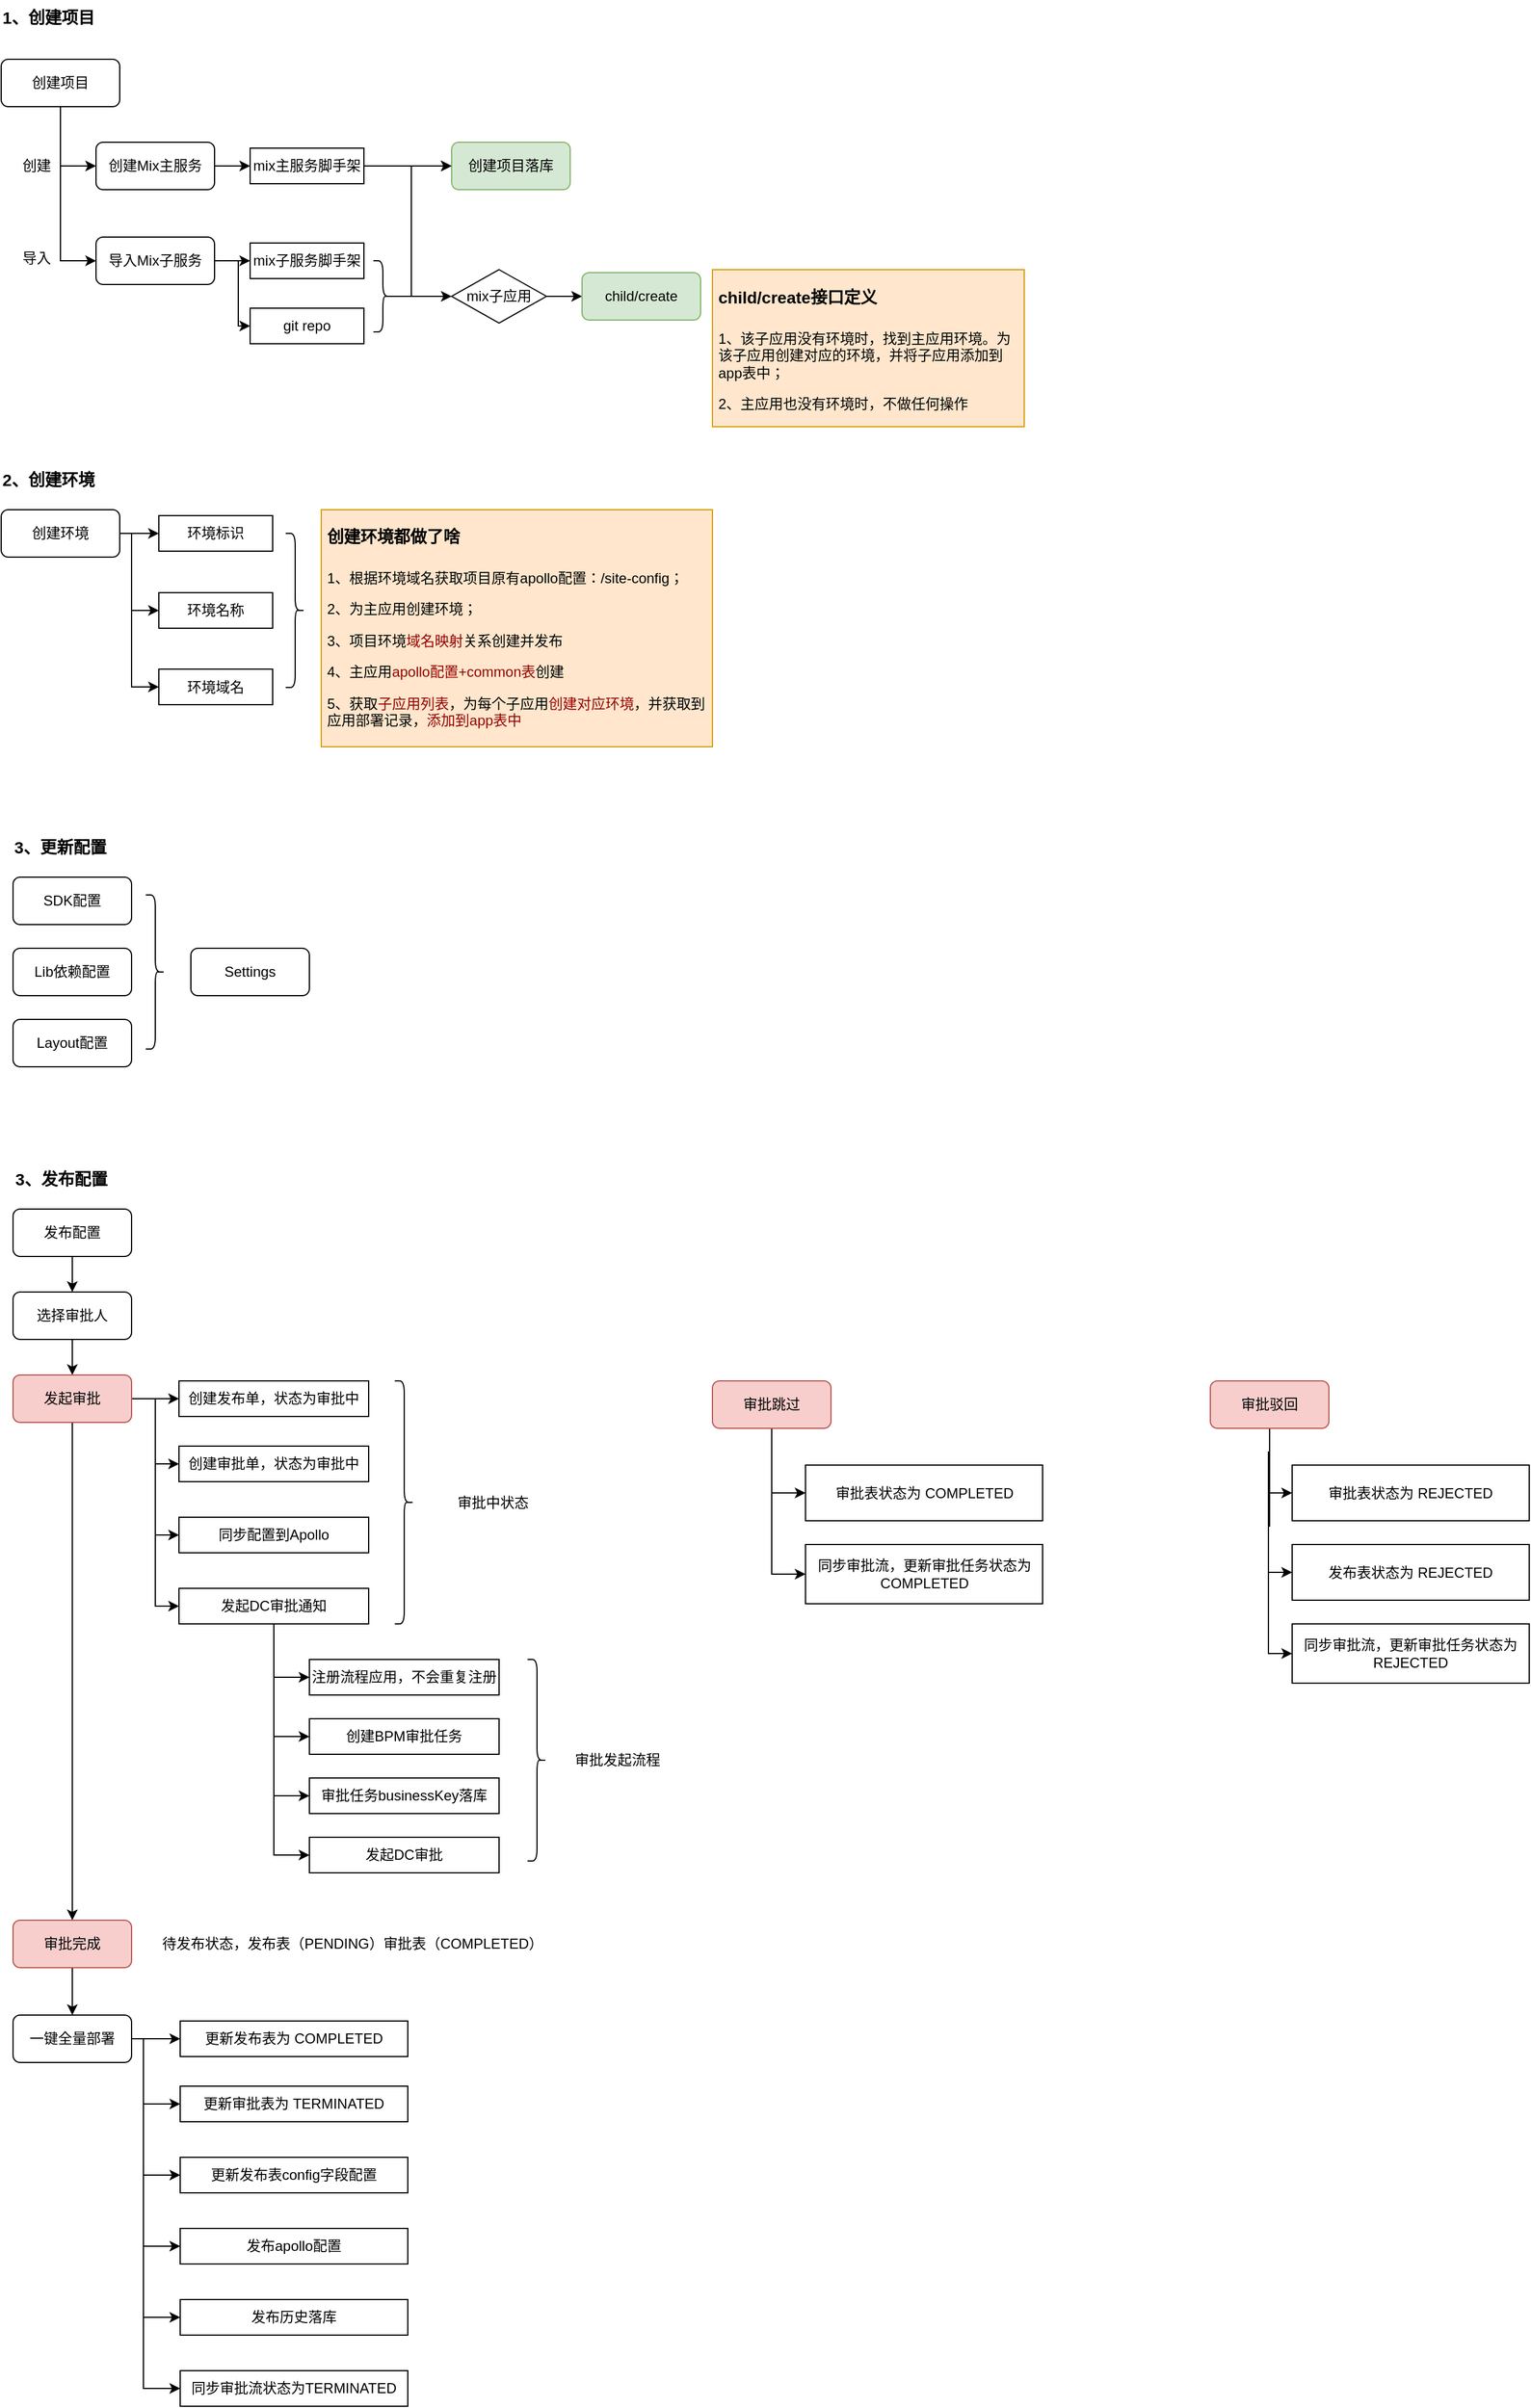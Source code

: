 <mxfile version="22.1.16" type="github">
  <diagram name="第 1 页" id="dlPJFF2X0IWA5hCCwlar">
    <mxGraphModel dx="1228" dy="834" grid="1" gridSize="10" guides="1" tooltips="1" connect="1" arrows="1" fold="1" page="1" pageScale="1" pageWidth="827" pageHeight="1169" math="0" shadow="0">
      <root>
        <mxCell id="0" />
        <mxCell id="1" parent="0" />
        <mxCell id="QY712nlO2Z2DFu7i5m6_-4" style="edgeStyle=orthogonalEdgeStyle;rounded=0;orthogonalLoop=1;jettySize=auto;html=1;exitX=0.5;exitY=1;exitDx=0;exitDy=0;entryX=0;entryY=0.5;entryDx=0;entryDy=0;" edge="1" parent="1" source="QY712nlO2Z2DFu7i5m6_-1" target="QY712nlO2Z2DFu7i5m6_-2">
          <mxGeometry relative="1" as="geometry" />
        </mxCell>
        <mxCell id="QY712nlO2Z2DFu7i5m6_-5" style="edgeStyle=orthogonalEdgeStyle;rounded=0;orthogonalLoop=1;jettySize=auto;html=1;exitX=0.5;exitY=1;exitDx=0;exitDy=0;entryX=0;entryY=0.5;entryDx=0;entryDy=0;" edge="1" parent="1" source="QY712nlO2Z2DFu7i5m6_-1" target="QY712nlO2Z2DFu7i5m6_-3">
          <mxGeometry relative="1" as="geometry" />
        </mxCell>
        <mxCell id="QY712nlO2Z2DFu7i5m6_-1" value="创建项目" style="rounded=1;whiteSpace=wrap;html=1;" vertex="1" parent="1">
          <mxGeometry x="30" y="70" width="100" height="40" as="geometry" />
        </mxCell>
        <mxCell id="QY712nlO2Z2DFu7i5m6_-13" style="edgeStyle=orthogonalEdgeStyle;rounded=0;orthogonalLoop=1;jettySize=auto;html=1;exitX=1;exitY=0.5;exitDx=0;exitDy=0;entryX=0;entryY=0.5;entryDx=0;entryDy=0;" edge="1" parent="1" source="QY712nlO2Z2DFu7i5m6_-2" target="QY712nlO2Z2DFu7i5m6_-10">
          <mxGeometry relative="1" as="geometry" />
        </mxCell>
        <mxCell id="QY712nlO2Z2DFu7i5m6_-2" value="创建Mix主服务" style="rounded=1;whiteSpace=wrap;html=1;" vertex="1" parent="1">
          <mxGeometry x="110" y="140" width="100" height="40" as="geometry" />
        </mxCell>
        <mxCell id="QY712nlO2Z2DFu7i5m6_-11" style="edgeStyle=orthogonalEdgeStyle;rounded=0;orthogonalLoop=1;jettySize=auto;html=1;exitX=1;exitY=0.5;exitDx=0;exitDy=0;entryX=0;entryY=0.5;entryDx=0;entryDy=0;" edge="1" parent="1" source="QY712nlO2Z2DFu7i5m6_-3" target="QY712nlO2Z2DFu7i5m6_-8">
          <mxGeometry relative="1" as="geometry" />
        </mxCell>
        <mxCell id="QY712nlO2Z2DFu7i5m6_-12" style="edgeStyle=orthogonalEdgeStyle;rounded=0;orthogonalLoop=1;jettySize=auto;html=1;exitX=1;exitY=0.5;exitDx=0;exitDy=0;entryX=0;entryY=0.5;entryDx=0;entryDy=0;" edge="1" parent="1" source="QY712nlO2Z2DFu7i5m6_-3" target="QY712nlO2Z2DFu7i5m6_-9">
          <mxGeometry relative="1" as="geometry">
            <Array as="points">
              <mxPoint x="230" y="240" />
              <mxPoint x="230" y="295" />
            </Array>
          </mxGeometry>
        </mxCell>
        <mxCell id="QY712nlO2Z2DFu7i5m6_-3" value="导入Mix子服务" style="rounded=1;whiteSpace=wrap;html=1;" vertex="1" parent="1">
          <mxGeometry x="110" y="220" width="100" height="40" as="geometry" />
        </mxCell>
        <mxCell id="QY712nlO2Z2DFu7i5m6_-6" value="创建" style="text;html=1;strokeColor=none;fillColor=none;align=center;verticalAlign=middle;whiteSpace=wrap;rounded=0;" vertex="1" parent="1">
          <mxGeometry x="30" y="145" width="60" height="30" as="geometry" />
        </mxCell>
        <mxCell id="QY712nlO2Z2DFu7i5m6_-7" value="导入" style="text;html=1;strokeColor=none;fillColor=none;align=center;verticalAlign=middle;whiteSpace=wrap;rounded=0;" vertex="1" parent="1">
          <mxGeometry x="30" y="223" width="60" height="30" as="geometry" />
        </mxCell>
        <mxCell id="QY712nlO2Z2DFu7i5m6_-8" value="mix子服务脚手架" style="rounded=0;whiteSpace=wrap;html=1;" vertex="1" parent="1">
          <mxGeometry x="240" y="225" width="96" height="30" as="geometry" />
        </mxCell>
        <mxCell id="QY712nlO2Z2DFu7i5m6_-9" value="git repo" style="rounded=0;whiteSpace=wrap;html=1;" vertex="1" parent="1">
          <mxGeometry x="240" y="280" width="96" height="30" as="geometry" />
        </mxCell>
        <mxCell id="QY712nlO2Z2DFu7i5m6_-15" style="edgeStyle=orthogonalEdgeStyle;rounded=0;orthogonalLoop=1;jettySize=auto;html=1;exitX=1;exitY=0.5;exitDx=0;exitDy=0;entryX=0;entryY=0.5;entryDx=0;entryDy=0;" edge="1" parent="1" source="QY712nlO2Z2DFu7i5m6_-10" target="QY712nlO2Z2DFu7i5m6_-14">
          <mxGeometry relative="1" as="geometry" />
        </mxCell>
        <mxCell id="QY712nlO2Z2DFu7i5m6_-10" value="mix主服务脚手架" style="rounded=0;whiteSpace=wrap;html=1;" vertex="1" parent="1">
          <mxGeometry x="240" y="145" width="96" height="30" as="geometry" />
        </mxCell>
        <mxCell id="QY712nlO2Z2DFu7i5m6_-14" value="创建项目落库" style="rounded=1;whiteSpace=wrap;html=1;fillColor=#d5e8d4;strokeColor=#82b366;" vertex="1" parent="1">
          <mxGeometry x="410" y="140" width="100" height="40" as="geometry" />
        </mxCell>
        <mxCell id="QY712nlO2Z2DFu7i5m6_-18" style="edgeStyle=orthogonalEdgeStyle;rounded=0;orthogonalLoop=1;jettySize=auto;html=1;exitX=0.1;exitY=0.5;exitDx=0;exitDy=0;exitPerimeter=0;" edge="1" parent="1" source="QY712nlO2Z2DFu7i5m6_-17">
          <mxGeometry relative="1" as="geometry">
            <mxPoint x="344.0" y="270" as="sourcePoint" />
            <mxPoint x="410" y="160" as="targetPoint" />
            <Array as="points">
              <mxPoint x="376" y="270" />
              <mxPoint x="376" y="160" />
            </Array>
          </mxGeometry>
        </mxCell>
        <mxCell id="QY712nlO2Z2DFu7i5m6_-21" style="edgeStyle=orthogonalEdgeStyle;rounded=0;orthogonalLoop=1;jettySize=auto;html=1;exitX=0.1;exitY=0.5;exitDx=0;exitDy=0;exitPerimeter=0;entryX=0;entryY=0.5;entryDx=0;entryDy=0;" edge="1" parent="1" source="QY712nlO2Z2DFu7i5m6_-17" target="QY712nlO2Z2DFu7i5m6_-20">
          <mxGeometry relative="1" as="geometry" />
        </mxCell>
        <mxCell id="QY712nlO2Z2DFu7i5m6_-17" value="" style="shape=curlyBracket;whiteSpace=wrap;html=1;rounded=1;flipH=1;labelPosition=right;verticalLabelPosition=middle;align=left;verticalAlign=middle;" vertex="1" parent="1">
          <mxGeometry x="344" y="240" width="16" height="60" as="geometry" />
        </mxCell>
        <mxCell id="QY712nlO2Z2DFu7i5m6_-24" style="edgeStyle=orthogonalEdgeStyle;rounded=0;orthogonalLoop=1;jettySize=auto;html=1;exitX=1;exitY=0.5;exitDx=0;exitDy=0;entryX=0;entryY=0.5;entryDx=0;entryDy=0;" edge="1" parent="1" source="QY712nlO2Z2DFu7i5m6_-20" target="QY712nlO2Z2DFu7i5m6_-23">
          <mxGeometry relative="1" as="geometry" />
        </mxCell>
        <mxCell id="QY712nlO2Z2DFu7i5m6_-20" value="mix子应用" style="rhombus;whiteSpace=wrap;html=1;" vertex="1" parent="1">
          <mxGeometry x="410" y="247.5" width="80" height="45" as="geometry" />
        </mxCell>
        <mxCell id="QY712nlO2Z2DFu7i5m6_-23" value="child/create" style="rounded=1;whiteSpace=wrap;html=1;fillColor=#d5e8d4;strokeColor=#82b366;" vertex="1" parent="1">
          <mxGeometry x="520" y="250" width="100" height="40" as="geometry" />
        </mxCell>
        <mxCell id="QY712nlO2Z2DFu7i5m6_-25" value="1、创建项目" style="text;html=1;strokeColor=none;fillColor=none;align=center;verticalAlign=middle;whiteSpace=wrap;rounded=0;fontStyle=1;fontSize=14;" vertex="1" parent="1">
          <mxGeometry x="30" y="20" width="80" height="30" as="geometry" />
        </mxCell>
        <mxCell id="QY712nlO2Z2DFu7i5m6_-27" value="&lt;h1&gt;&lt;font style=&quot;font-size: 14px;&quot;&gt;child/create接口定义&lt;/font&gt;&lt;/h1&gt;&lt;p&gt;1、该子应用没有环境时，找到主应用环境。为该子应用创建对应的环境，并将子应用添加到app表中；&lt;/p&gt;&lt;p&gt;2、主应用也没有环境时，不做任何操作&lt;/p&gt;" style="text;html=1;strokeColor=#d79b00;fillColor=#ffe6cc;spacing=5;spacingTop=-20;whiteSpace=wrap;overflow=hidden;rounded=0;" vertex="1" parent="1">
          <mxGeometry x="630" y="247.5" width="263" height="132.5" as="geometry" />
        </mxCell>
        <mxCell id="QY712nlO2Z2DFu7i5m6_-28" value="2、创建环境" style="text;html=1;strokeColor=none;fillColor=none;align=center;verticalAlign=middle;whiteSpace=wrap;rounded=0;fontStyle=1;fontSize=14;" vertex="1" parent="1">
          <mxGeometry x="30" y="410" width="80" height="30" as="geometry" />
        </mxCell>
        <mxCell id="QY712nlO2Z2DFu7i5m6_-33" style="edgeStyle=orthogonalEdgeStyle;rounded=0;orthogonalLoop=1;jettySize=auto;html=1;exitX=1;exitY=0.5;exitDx=0;exitDy=0;entryX=0;entryY=0.5;entryDx=0;entryDy=0;" edge="1" parent="1" source="QY712nlO2Z2DFu7i5m6_-29" target="QY712nlO2Z2DFu7i5m6_-30">
          <mxGeometry relative="1" as="geometry" />
        </mxCell>
        <mxCell id="QY712nlO2Z2DFu7i5m6_-34" style="edgeStyle=orthogonalEdgeStyle;rounded=0;orthogonalLoop=1;jettySize=auto;html=1;exitX=1;exitY=0.5;exitDx=0;exitDy=0;entryX=0;entryY=0.5;entryDx=0;entryDy=0;" edge="1" parent="1" source="QY712nlO2Z2DFu7i5m6_-29" target="QY712nlO2Z2DFu7i5m6_-31">
          <mxGeometry relative="1" as="geometry">
            <Array as="points">
              <mxPoint x="140" y="470" />
              <mxPoint x="140" y="535" />
            </Array>
          </mxGeometry>
        </mxCell>
        <mxCell id="QY712nlO2Z2DFu7i5m6_-35" style="edgeStyle=orthogonalEdgeStyle;rounded=0;orthogonalLoop=1;jettySize=auto;html=1;exitX=1;exitY=0.5;exitDx=0;exitDy=0;entryX=0;entryY=0.5;entryDx=0;entryDy=0;" edge="1" parent="1" source="QY712nlO2Z2DFu7i5m6_-29" target="QY712nlO2Z2DFu7i5m6_-32">
          <mxGeometry relative="1" as="geometry">
            <Array as="points">
              <mxPoint x="140" y="470" />
              <mxPoint x="140" y="600" />
            </Array>
          </mxGeometry>
        </mxCell>
        <mxCell id="QY712nlO2Z2DFu7i5m6_-29" value="创建环境" style="rounded=1;whiteSpace=wrap;html=1;" vertex="1" parent="1">
          <mxGeometry x="30" y="450" width="100" height="40" as="geometry" />
        </mxCell>
        <mxCell id="QY712nlO2Z2DFu7i5m6_-30" value="环境标识" style="rounded=0;whiteSpace=wrap;html=1;" vertex="1" parent="1">
          <mxGeometry x="163" y="455" width="96" height="30" as="geometry" />
        </mxCell>
        <mxCell id="QY712nlO2Z2DFu7i5m6_-31" value="环境名称" style="rounded=0;whiteSpace=wrap;html=1;" vertex="1" parent="1">
          <mxGeometry x="163" y="520" width="96" height="30" as="geometry" />
        </mxCell>
        <mxCell id="QY712nlO2Z2DFu7i5m6_-32" value="环境域名" style="rounded=0;whiteSpace=wrap;html=1;" vertex="1" parent="1">
          <mxGeometry x="163" y="584.5" width="96" height="30" as="geometry" />
        </mxCell>
        <mxCell id="QY712nlO2Z2DFu7i5m6_-36" value="" style="shape=curlyBracket;whiteSpace=wrap;html=1;rounded=1;flipH=1;labelPosition=right;verticalLabelPosition=middle;align=left;verticalAlign=middle;" vertex="1" parent="1">
          <mxGeometry x="270" y="470" width="16" height="130" as="geometry" />
        </mxCell>
        <mxCell id="QY712nlO2Z2DFu7i5m6_-39" value="&lt;h1&gt;&lt;font style=&quot;font-size: 14px;&quot;&gt;创建环境都做了啥&lt;/font&gt;&lt;/h1&gt;&lt;p&gt;1、根据环境域名获取项目原有apollo配置：/site-config；&lt;/p&gt;&lt;p&gt;2、为主应用创建环境；&lt;/p&gt;&lt;p&gt;3、项目环境&lt;font color=&quot;#990000&quot;&gt;域名映射&lt;/font&gt;关系创建并发布&lt;/p&gt;&lt;p&gt;4、主应用&lt;font color=&quot;#990000&quot;&gt;apollo配置+common表&lt;/font&gt;创建&lt;/p&gt;&lt;p&gt;5、获取&lt;font color=&quot;#990000&quot;&gt;子应用列表&lt;/font&gt;，为每个子应用&lt;font color=&quot;#990000&quot;&gt;创建对应环境&lt;/font&gt;，并获取到应用部署记录，&lt;font color=&quot;#990000&quot;&gt;添加到app表中&lt;/font&gt;&lt;/p&gt;" style="text;html=1;strokeColor=#d79b00;fillColor=#ffe6cc;spacing=5;spacingTop=-20;whiteSpace=wrap;overflow=hidden;rounded=0;" vertex="1" parent="1">
          <mxGeometry x="300" y="450" width="330" height="200" as="geometry" />
        </mxCell>
        <mxCell id="QY712nlO2Z2DFu7i5m6_-40" value="3、更新配置" style="text;html=1;strokeColor=none;fillColor=none;align=center;verticalAlign=middle;whiteSpace=wrap;rounded=0;fontStyle=1;fontSize=14;" vertex="1" parent="1">
          <mxGeometry x="40" y="720" width="80" height="30" as="geometry" />
        </mxCell>
        <mxCell id="QY712nlO2Z2DFu7i5m6_-41" value="SDK配置" style="rounded=1;whiteSpace=wrap;html=1;" vertex="1" parent="1">
          <mxGeometry x="40" y="760" width="100" height="40" as="geometry" />
        </mxCell>
        <mxCell id="QY712nlO2Z2DFu7i5m6_-42" value="Lib依赖配置" style="rounded=1;whiteSpace=wrap;html=1;" vertex="1" parent="1">
          <mxGeometry x="40" y="820" width="100" height="40" as="geometry" />
        </mxCell>
        <mxCell id="QY712nlO2Z2DFu7i5m6_-43" value="Layout配置" style="rounded=1;whiteSpace=wrap;html=1;" vertex="1" parent="1">
          <mxGeometry x="40" y="880" width="100" height="40" as="geometry" />
        </mxCell>
        <mxCell id="QY712nlO2Z2DFu7i5m6_-44" value="" style="shape=curlyBracket;whiteSpace=wrap;html=1;rounded=1;flipH=1;labelPosition=right;verticalLabelPosition=middle;align=left;verticalAlign=middle;" vertex="1" parent="1">
          <mxGeometry x="152" y="775" width="16" height="130" as="geometry" />
        </mxCell>
        <mxCell id="QY712nlO2Z2DFu7i5m6_-46" value="Settings" style="rounded=1;whiteSpace=wrap;html=1;" vertex="1" parent="1">
          <mxGeometry x="190" y="820" width="100" height="40" as="geometry" />
        </mxCell>
        <mxCell id="QY712nlO2Z2DFu7i5m6_-47" value="3、发布配置" style="text;html=1;strokeColor=none;fillColor=none;align=left;verticalAlign=middle;whiteSpace=wrap;rounded=0;fontStyle=1;fontSize=14;" vertex="1" parent="1">
          <mxGeometry x="40" y="1000" width="210" height="30" as="geometry" />
        </mxCell>
        <mxCell id="QY712nlO2Z2DFu7i5m6_-64" style="edgeStyle=orthogonalEdgeStyle;rounded=0;orthogonalLoop=1;jettySize=auto;html=1;exitX=0.5;exitY=1;exitDx=0;exitDy=0;entryX=0.5;entryY=0;entryDx=0;entryDy=0;" edge="1" parent="1" source="QY712nlO2Z2DFu7i5m6_-48" target="QY712nlO2Z2DFu7i5m6_-53">
          <mxGeometry relative="1" as="geometry" />
        </mxCell>
        <mxCell id="QY712nlO2Z2DFu7i5m6_-48" value="发布配置" style="rounded=1;whiteSpace=wrap;html=1;" vertex="1" parent="1">
          <mxGeometry x="40" y="1040" width="100" height="40" as="geometry" />
        </mxCell>
        <mxCell id="QY712nlO2Z2DFu7i5m6_-65" style="edgeStyle=orthogonalEdgeStyle;rounded=0;orthogonalLoop=1;jettySize=auto;html=1;exitX=0.5;exitY=1;exitDx=0;exitDy=0;entryX=0.5;entryY=0;entryDx=0;entryDy=0;" edge="1" parent="1" source="QY712nlO2Z2DFu7i5m6_-53" target="QY712nlO2Z2DFu7i5m6_-54">
          <mxGeometry relative="1" as="geometry" />
        </mxCell>
        <mxCell id="QY712nlO2Z2DFu7i5m6_-53" value="选择审批人" style="rounded=1;whiteSpace=wrap;html=1;" vertex="1" parent="1">
          <mxGeometry x="40" y="1110" width="100" height="40" as="geometry" />
        </mxCell>
        <mxCell id="QY712nlO2Z2DFu7i5m6_-66" style="edgeStyle=orthogonalEdgeStyle;rounded=0;orthogonalLoop=1;jettySize=auto;html=1;exitX=1;exitY=0.5;exitDx=0;exitDy=0;entryX=0;entryY=0.5;entryDx=0;entryDy=0;" edge="1" parent="1" source="QY712nlO2Z2DFu7i5m6_-54" target="QY712nlO2Z2DFu7i5m6_-55">
          <mxGeometry relative="1" as="geometry" />
        </mxCell>
        <mxCell id="QY712nlO2Z2DFu7i5m6_-67" style="edgeStyle=orthogonalEdgeStyle;rounded=0;orthogonalLoop=1;jettySize=auto;html=1;exitX=1;exitY=0.5;exitDx=0;exitDy=0;entryX=0;entryY=0.5;entryDx=0;entryDy=0;" edge="1" parent="1" source="QY712nlO2Z2DFu7i5m6_-54" target="QY712nlO2Z2DFu7i5m6_-57">
          <mxGeometry relative="1" as="geometry" />
        </mxCell>
        <mxCell id="QY712nlO2Z2DFu7i5m6_-68" style="edgeStyle=orthogonalEdgeStyle;rounded=0;orthogonalLoop=1;jettySize=auto;html=1;exitX=1;exitY=0.5;exitDx=0;exitDy=0;entryX=0;entryY=0.5;entryDx=0;entryDy=0;" edge="1" parent="1" source="QY712nlO2Z2DFu7i5m6_-54" target="QY712nlO2Z2DFu7i5m6_-58">
          <mxGeometry relative="1" as="geometry" />
        </mxCell>
        <mxCell id="QY712nlO2Z2DFu7i5m6_-69" style="edgeStyle=orthogonalEdgeStyle;rounded=0;orthogonalLoop=1;jettySize=auto;html=1;exitX=1;exitY=0.5;exitDx=0;exitDy=0;entryX=0;entryY=0.5;entryDx=0;entryDy=0;" edge="1" parent="1" source="QY712nlO2Z2DFu7i5m6_-54" target="QY712nlO2Z2DFu7i5m6_-59">
          <mxGeometry relative="1" as="geometry" />
        </mxCell>
        <mxCell id="QY712nlO2Z2DFu7i5m6_-75" style="edgeStyle=orthogonalEdgeStyle;rounded=0;orthogonalLoop=1;jettySize=auto;html=1;exitX=0.5;exitY=1;exitDx=0;exitDy=0;entryX=0.5;entryY=0;entryDx=0;entryDy=0;" edge="1" parent="1" source="QY712nlO2Z2DFu7i5m6_-54" target="QY712nlO2Z2DFu7i5m6_-74">
          <mxGeometry relative="1" as="geometry" />
        </mxCell>
        <mxCell id="QY712nlO2Z2DFu7i5m6_-54" value="发起审批" style="rounded=1;whiteSpace=wrap;html=1;fillColor=#f8cecc;strokeColor=#b85450;" vertex="1" parent="1">
          <mxGeometry x="40" y="1180" width="100" height="40" as="geometry" />
        </mxCell>
        <mxCell id="QY712nlO2Z2DFu7i5m6_-55" value="创建发布单，状态为审批中" style="rounded=0;whiteSpace=wrap;html=1;" vertex="1" parent="1">
          <mxGeometry x="180" y="1185" width="160" height="30" as="geometry" />
        </mxCell>
        <mxCell id="QY712nlO2Z2DFu7i5m6_-57" value="创建审批单，状态为审批中" style="rounded=0;whiteSpace=wrap;html=1;" vertex="1" parent="1">
          <mxGeometry x="180" y="1240" width="160" height="30" as="geometry" />
        </mxCell>
        <mxCell id="QY712nlO2Z2DFu7i5m6_-58" value="同步配置到Apollo" style="rounded=0;whiteSpace=wrap;html=1;" vertex="1" parent="1">
          <mxGeometry x="180" y="1300" width="160" height="30" as="geometry" />
        </mxCell>
        <mxCell id="QY712nlO2Z2DFu7i5m6_-70" style="edgeStyle=orthogonalEdgeStyle;rounded=0;orthogonalLoop=1;jettySize=auto;html=1;exitX=0.5;exitY=1;exitDx=0;exitDy=0;entryX=0;entryY=0.5;entryDx=0;entryDy=0;" edge="1" parent="1" source="QY712nlO2Z2DFu7i5m6_-59" target="QY712nlO2Z2DFu7i5m6_-60">
          <mxGeometry relative="1" as="geometry" />
        </mxCell>
        <mxCell id="QY712nlO2Z2DFu7i5m6_-71" style="edgeStyle=orthogonalEdgeStyle;rounded=0;orthogonalLoop=1;jettySize=auto;html=1;exitX=0.5;exitY=1;exitDx=0;exitDy=0;entryX=0;entryY=0.5;entryDx=0;entryDy=0;" edge="1" parent="1" source="QY712nlO2Z2DFu7i5m6_-59" target="QY712nlO2Z2DFu7i5m6_-61">
          <mxGeometry relative="1" as="geometry" />
        </mxCell>
        <mxCell id="QY712nlO2Z2DFu7i5m6_-72" style="edgeStyle=orthogonalEdgeStyle;rounded=0;orthogonalLoop=1;jettySize=auto;html=1;exitX=0.5;exitY=1;exitDx=0;exitDy=0;entryX=0;entryY=0.5;entryDx=0;entryDy=0;" edge="1" parent="1" source="QY712nlO2Z2DFu7i5m6_-59" target="QY712nlO2Z2DFu7i5m6_-62">
          <mxGeometry relative="1" as="geometry" />
        </mxCell>
        <mxCell id="QY712nlO2Z2DFu7i5m6_-73" style="edgeStyle=orthogonalEdgeStyle;rounded=0;orthogonalLoop=1;jettySize=auto;html=1;exitX=0.5;exitY=1;exitDx=0;exitDy=0;entryX=0;entryY=0.5;entryDx=0;entryDy=0;" edge="1" parent="1" source="QY712nlO2Z2DFu7i5m6_-59" target="QY712nlO2Z2DFu7i5m6_-63">
          <mxGeometry relative="1" as="geometry" />
        </mxCell>
        <mxCell id="QY712nlO2Z2DFu7i5m6_-59" value="发起DC审批通知" style="rounded=0;whiteSpace=wrap;html=1;" vertex="1" parent="1">
          <mxGeometry x="180" y="1360" width="160" height="30" as="geometry" />
        </mxCell>
        <mxCell id="QY712nlO2Z2DFu7i5m6_-60" value="注册流程应用，不会重复注册" style="rounded=0;whiteSpace=wrap;html=1;" vertex="1" parent="1">
          <mxGeometry x="290" y="1420" width="160" height="30" as="geometry" />
        </mxCell>
        <mxCell id="QY712nlO2Z2DFu7i5m6_-61" value="创建BPM审批任务" style="rounded=0;whiteSpace=wrap;html=1;" vertex="1" parent="1">
          <mxGeometry x="290" y="1470" width="160" height="30" as="geometry" />
        </mxCell>
        <mxCell id="QY712nlO2Z2DFu7i5m6_-62" value="审批任务businessKey落库" style="rounded=0;whiteSpace=wrap;html=1;" vertex="1" parent="1">
          <mxGeometry x="290" y="1520" width="160" height="30" as="geometry" />
        </mxCell>
        <mxCell id="QY712nlO2Z2DFu7i5m6_-63" value="发起DC审批" style="rounded=0;whiteSpace=wrap;html=1;" vertex="1" parent="1">
          <mxGeometry x="290" y="1570" width="160" height="30" as="geometry" />
        </mxCell>
        <mxCell id="QY712nlO2Z2DFu7i5m6_-83" style="edgeStyle=orthogonalEdgeStyle;rounded=0;orthogonalLoop=1;jettySize=auto;html=1;exitX=0.5;exitY=1;exitDx=0;exitDy=0;entryX=0.5;entryY=0;entryDx=0;entryDy=0;" edge="1" parent="1" source="QY712nlO2Z2DFu7i5m6_-74" target="QY712nlO2Z2DFu7i5m6_-82">
          <mxGeometry relative="1" as="geometry" />
        </mxCell>
        <mxCell id="QY712nlO2Z2DFu7i5m6_-74" value="审批完成" style="rounded=1;whiteSpace=wrap;html=1;fillColor=#f8cecc;strokeColor=#b85450;" vertex="1" parent="1">
          <mxGeometry x="40" y="1640" width="100" height="40" as="geometry" />
        </mxCell>
        <mxCell id="QY712nlO2Z2DFu7i5m6_-76" value="" style="shape=curlyBracket;whiteSpace=wrap;html=1;rounded=1;flipH=1;labelPosition=right;verticalLabelPosition=middle;align=left;verticalAlign=middle;" vertex="1" parent="1">
          <mxGeometry x="362" y="1185" width="16" height="205" as="geometry" />
        </mxCell>
        <mxCell id="QY712nlO2Z2DFu7i5m6_-78" value="审批中状态" style="text;html=1;strokeColor=none;fillColor=none;align=center;verticalAlign=middle;whiteSpace=wrap;rounded=0;" vertex="1" parent="1">
          <mxGeometry x="390" y="1273" width="110" height="30" as="geometry" />
        </mxCell>
        <mxCell id="QY712nlO2Z2DFu7i5m6_-79" value="" style="shape=curlyBracket;whiteSpace=wrap;html=1;rounded=1;flipH=1;labelPosition=right;verticalLabelPosition=middle;align=left;verticalAlign=middle;" vertex="1" parent="1">
          <mxGeometry x="474" y="1420" width="16" height="170" as="geometry" />
        </mxCell>
        <mxCell id="QY712nlO2Z2DFu7i5m6_-80" value="审批发起流程" style="text;html=1;strokeColor=none;fillColor=none;align=center;verticalAlign=middle;whiteSpace=wrap;rounded=0;" vertex="1" parent="1">
          <mxGeometry x="510" y="1490" width="80" height="30" as="geometry" />
        </mxCell>
        <mxCell id="QY712nlO2Z2DFu7i5m6_-81" value="待发布状态，发布表（PENDING）审批表（COMPLETED）" style="text;html=1;strokeColor=none;fillColor=none;align=center;verticalAlign=middle;whiteSpace=wrap;rounded=0;" vertex="1" parent="1">
          <mxGeometry x="163" y="1645" width="327" height="30" as="geometry" />
        </mxCell>
        <mxCell id="QY712nlO2Z2DFu7i5m6_-90" style="edgeStyle=orthogonalEdgeStyle;rounded=0;orthogonalLoop=1;jettySize=auto;html=1;exitX=1;exitY=0.5;exitDx=0;exitDy=0;entryX=0;entryY=0.5;entryDx=0;entryDy=0;" edge="1" parent="1" source="QY712nlO2Z2DFu7i5m6_-82" target="QY712nlO2Z2DFu7i5m6_-84">
          <mxGeometry relative="1" as="geometry" />
        </mxCell>
        <mxCell id="QY712nlO2Z2DFu7i5m6_-91" style="edgeStyle=orthogonalEdgeStyle;rounded=0;orthogonalLoop=1;jettySize=auto;html=1;exitX=1;exitY=0.5;exitDx=0;exitDy=0;entryX=0;entryY=0.5;entryDx=0;entryDy=0;" edge="1" parent="1" source="QY712nlO2Z2DFu7i5m6_-82" target="QY712nlO2Z2DFu7i5m6_-85">
          <mxGeometry relative="1" as="geometry">
            <Array as="points">
              <mxPoint x="150" y="1740" />
              <mxPoint x="150" y="1795" />
            </Array>
          </mxGeometry>
        </mxCell>
        <mxCell id="QY712nlO2Z2DFu7i5m6_-92" style="edgeStyle=orthogonalEdgeStyle;rounded=0;orthogonalLoop=1;jettySize=auto;html=1;exitX=1;exitY=0.5;exitDx=0;exitDy=0;entryX=0;entryY=0.5;entryDx=0;entryDy=0;" edge="1" parent="1" source="QY712nlO2Z2DFu7i5m6_-82" target="QY712nlO2Z2DFu7i5m6_-86">
          <mxGeometry relative="1" as="geometry">
            <Array as="points">
              <mxPoint x="150" y="1740" />
              <mxPoint x="150" y="1855" />
            </Array>
          </mxGeometry>
        </mxCell>
        <mxCell id="QY712nlO2Z2DFu7i5m6_-93" style="edgeStyle=orthogonalEdgeStyle;rounded=0;orthogonalLoop=1;jettySize=auto;html=1;exitX=1;exitY=0.5;exitDx=0;exitDy=0;entryX=0;entryY=0.5;entryDx=0;entryDy=0;" edge="1" parent="1" source="QY712nlO2Z2DFu7i5m6_-82" target="QY712nlO2Z2DFu7i5m6_-87">
          <mxGeometry relative="1" as="geometry">
            <Array as="points">
              <mxPoint x="150" y="1740" />
              <mxPoint x="150" y="1915" />
            </Array>
          </mxGeometry>
        </mxCell>
        <mxCell id="QY712nlO2Z2DFu7i5m6_-94" style="edgeStyle=orthogonalEdgeStyle;rounded=0;orthogonalLoop=1;jettySize=auto;html=1;exitX=1;exitY=0.5;exitDx=0;exitDy=0;entryX=0;entryY=0.5;entryDx=0;entryDy=0;" edge="1" parent="1" target="QY712nlO2Z2DFu7i5m6_-88">
          <mxGeometry relative="1" as="geometry">
            <mxPoint x="127" y="1737.5" as="sourcePoint" />
            <mxPoint x="168" y="1972.5" as="targetPoint" />
            <Array as="points">
              <mxPoint x="127" y="1740" />
              <mxPoint x="150" y="1740" />
              <mxPoint x="150" y="1975" />
            </Array>
          </mxGeometry>
        </mxCell>
        <mxCell id="QY712nlO2Z2DFu7i5m6_-95" style="edgeStyle=orthogonalEdgeStyle;rounded=0;orthogonalLoop=1;jettySize=auto;html=1;exitX=1;exitY=0.5;exitDx=0;exitDy=0;entryX=0;entryY=0.5;entryDx=0;entryDy=0;" edge="1" parent="1" source="QY712nlO2Z2DFu7i5m6_-82" target="QY712nlO2Z2DFu7i5m6_-89">
          <mxGeometry relative="1" as="geometry">
            <Array as="points">
              <mxPoint x="150" y="1740" />
              <mxPoint x="150" y="2035" />
            </Array>
          </mxGeometry>
        </mxCell>
        <mxCell id="QY712nlO2Z2DFu7i5m6_-82" value="一键全量部署" style="rounded=1;whiteSpace=wrap;html=1;" vertex="1" parent="1">
          <mxGeometry x="40" y="1720" width="100" height="40" as="geometry" />
        </mxCell>
        <mxCell id="QY712nlO2Z2DFu7i5m6_-84" value="更新发布表为&amp;nbsp;COMPLETED" style="rounded=0;whiteSpace=wrap;html=1;" vertex="1" parent="1">
          <mxGeometry x="181" y="1725" width="192" height="30" as="geometry" />
        </mxCell>
        <mxCell id="QY712nlO2Z2DFu7i5m6_-85" value="更新审批表为&amp;nbsp;TERMINATED" style="rounded=0;whiteSpace=wrap;html=1;" vertex="1" parent="1">
          <mxGeometry x="181" y="1780" width="192" height="30" as="geometry" />
        </mxCell>
        <mxCell id="QY712nlO2Z2DFu7i5m6_-86" value="更新发布表config字段配置" style="rounded=0;whiteSpace=wrap;html=1;" vertex="1" parent="1">
          <mxGeometry x="181" y="1840" width="192" height="30" as="geometry" />
        </mxCell>
        <mxCell id="QY712nlO2Z2DFu7i5m6_-87" value="发布apollo配置" style="rounded=0;whiteSpace=wrap;html=1;" vertex="1" parent="1">
          <mxGeometry x="181" y="1900" width="192" height="30" as="geometry" />
        </mxCell>
        <mxCell id="QY712nlO2Z2DFu7i5m6_-88" value="发布历史落库" style="rounded=0;whiteSpace=wrap;html=1;" vertex="1" parent="1">
          <mxGeometry x="181" y="1960" width="192" height="30" as="geometry" />
        </mxCell>
        <mxCell id="QY712nlO2Z2DFu7i5m6_-89" value="同步审批流状态为TERMINATED" style="rounded=0;whiteSpace=wrap;html=1;" vertex="1" parent="1">
          <mxGeometry x="181" y="2020" width="192" height="30" as="geometry" />
        </mxCell>
        <mxCell id="QY712nlO2Z2DFu7i5m6_-102" style="edgeStyle=orthogonalEdgeStyle;rounded=0;orthogonalLoop=1;jettySize=auto;html=1;exitX=0.5;exitY=1;exitDx=0;exitDy=0;entryX=0;entryY=0.5;entryDx=0;entryDy=0;" edge="1" parent="1" source="QY712nlO2Z2DFu7i5m6_-96" target="QY712nlO2Z2DFu7i5m6_-99">
          <mxGeometry relative="1" as="geometry" />
        </mxCell>
        <mxCell id="QY712nlO2Z2DFu7i5m6_-103" style="edgeStyle=orthogonalEdgeStyle;rounded=0;orthogonalLoop=1;jettySize=auto;html=1;exitX=0.5;exitY=1;exitDx=0;exitDy=0;entryX=0;entryY=0.5;entryDx=0;entryDy=0;" edge="1" parent="1" source="QY712nlO2Z2DFu7i5m6_-96" target="QY712nlO2Z2DFu7i5m6_-100">
          <mxGeometry relative="1" as="geometry" />
        </mxCell>
        <mxCell id="QY712nlO2Z2DFu7i5m6_-96" value="审批跳过" style="rounded=1;whiteSpace=wrap;html=1;fillColor=#f8cecc;strokeColor=#b85450;" vertex="1" parent="1">
          <mxGeometry x="630" y="1185" width="100" height="40" as="geometry" />
        </mxCell>
        <mxCell id="QY712nlO2Z2DFu7i5m6_-107" style="edgeStyle=orthogonalEdgeStyle;rounded=0;orthogonalLoop=1;jettySize=auto;html=1;exitX=0.5;exitY=1;exitDx=0;exitDy=0;entryX=0;entryY=0.5;entryDx=0;entryDy=0;" edge="1" parent="1" source="QY712nlO2Z2DFu7i5m6_-97" target="QY712nlO2Z2DFu7i5m6_-104">
          <mxGeometry relative="1" as="geometry" />
        </mxCell>
        <mxCell id="QY712nlO2Z2DFu7i5m6_-108" style="edgeStyle=orthogonalEdgeStyle;rounded=0;orthogonalLoop=1;jettySize=auto;html=1;exitX=0.5;exitY=1;exitDx=0;exitDy=0;entryX=0;entryY=0.5;entryDx=0;entryDy=0;" edge="1" parent="1" source="QY712nlO2Z2DFu7i5m6_-97" target="QY712nlO2Z2DFu7i5m6_-106">
          <mxGeometry relative="1" as="geometry" />
        </mxCell>
        <mxCell id="QY712nlO2Z2DFu7i5m6_-110" style="edgeStyle=orthogonalEdgeStyle;rounded=0;orthogonalLoop=1;jettySize=auto;html=1;exitX=0.5;exitY=1;exitDx=0;exitDy=0;entryX=0;entryY=0.5;entryDx=0;entryDy=0;" edge="1" parent="1" source="QY712nlO2Z2DFu7i5m6_-97" target="QY712nlO2Z2DFu7i5m6_-105">
          <mxGeometry relative="1" as="geometry" />
        </mxCell>
        <mxCell id="QY712nlO2Z2DFu7i5m6_-97" value="审批驳回" style="rounded=1;whiteSpace=wrap;html=1;fillColor=#f8cecc;strokeColor=#b85450;" vertex="1" parent="1">
          <mxGeometry x="1050" y="1185" width="100" height="40" as="geometry" />
        </mxCell>
        <mxCell id="QY712nlO2Z2DFu7i5m6_-99" value="审批表状态为&amp;nbsp;COMPLETED" style="rounded=0;whiteSpace=wrap;html=1;" vertex="1" parent="1">
          <mxGeometry x="708.5" y="1256" width="200" height="47" as="geometry" />
        </mxCell>
        <mxCell id="QY712nlO2Z2DFu7i5m6_-100" value="同步审批流，更新审批任务状态为COMPLETED" style="rounded=0;whiteSpace=wrap;html=1;" vertex="1" parent="1">
          <mxGeometry x="708.5" y="1323" width="200" height="50" as="geometry" />
        </mxCell>
        <mxCell id="QY712nlO2Z2DFu7i5m6_-104" value="审批表状态为&amp;nbsp;REJECTED" style="rounded=0;whiteSpace=wrap;html=1;" vertex="1" parent="1">
          <mxGeometry x="1119" y="1256" width="200" height="47" as="geometry" />
        </mxCell>
        <mxCell id="QY712nlO2Z2DFu7i5m6_-105" value="同步审批流，更新审批任务状态为REJECTED" style="rounded=0;whiteSpace=wrap;html=1;" vertex="1" parent="1">
          <mxGeometry x="1119" y="1390" width="200" height="50" as="geometry" />
        </mxCell>
        <mxCell id="QY712nlO2Z2DFu7i5m6_-106" value="发布表状态为&amp;nbsp;REJECTED" style="rounded=0;whiteSpace=wrap;html=1;" vertex="1" parent="1">
          <mxGeometry x="1119" y="1323" width="200" height="47" as="geometry" />
        </mxCell>
      </root>
    </mxGraphModel>
  </diagram>
</mxfile>

